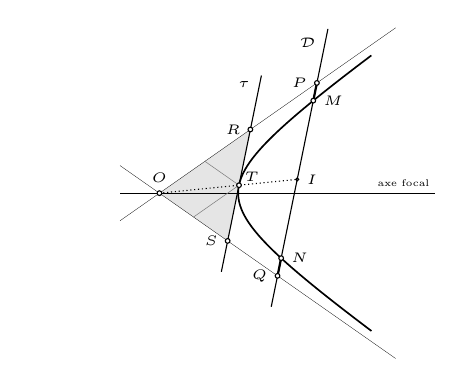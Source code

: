 \usetikzlibrary{intersections}
% layers (definition)
\pgfdeclarelayer{foreground}
\pgfsetlayers{main,foreground}
% points (definition)
\tikzset{
  every point/.style = {circle, inner sep={.75\pgflinewidth}, outer sep={-.7\pgflinewidth}, draw, fill=white, opacity=1, solid},
  point/.style={insert path={node[every point, #1]{}}},
  point/.default={},
  colored point/.style = {point={fill=#1}},
}
% picture
\begin{tikzpicture}[font=\tiny,yscale=.7]

  \draw[ultra thin] (-.5,0) -- +(4,0) node[above, scale=.7, pos=.9]{axe focal};
  \draw[ultra thin, name path=A1] (0,0) +(-.5,-.5)-- +(3,3);
  \draw[ultra thin, name path=A2] (0,0) +(-.5,.5)-- +(3,-3);
  \draw[semithick, name path=hyp, domain=-2.5:2.5, samples=100] plot ({sqrt(\x*\x+1)}, \x);

  \begin{pgfonlayer}{foreground}
    \path (0,0) coordinate (O) node[thick, point, above] {$O$};
    \path (2,2) coordinate (P) node[thick, point, left] {$P$};
    \path (1.5,-1.5) coordinate (Q) node[thick, point, left] {$Q$};
    \path[name path=PQ] (P)--(Q);
    \path [name intersections={of=hyp and PQ, by={N,M}}];
    \path (M) node[thick, point, right]{$M$};
    \path (N) node[thick, point, right]{$N$};
    \path ($(M)!.5!(N)$) coordinate (I) node[point, right] {$I$};
    \path[name path=OI] (O)--(I);
    \path [name intersections={of=hyp and OI, by={T}}];
    \path (T) node[thick, point, above right, inner sep=.17em,yshift=-.07em]{$T$};
    \path ($(T)+($(P)-(I)$)$) coordinate (TP);
    \path ($(T)+($(Q)-(I)$)$) coordinate (TQ);
    \path[name path=tan] (TP)--(TQ);
    \path [name intersections={of=A1 and tan, by={R}}];
    \path [name intersections={of=A2 and tan, by={S}}];
    \path (R) node[thick, point, left]{$R$};
    \path (S) node[thick, point, left]{$S$};
  \end{pgfonlayer}

  \fill[black, opacity=.1] (O) -- (S) -- (R) -- cycle;
  \draw[shorten >= -.4cm, shorten <= -.7cm] (P) -- (Q) node[pos=-.21,left]{$\mathcal{D}$};
  \draw[thick] (P) -- (M) (Q) -- (N);
  \draw[shorten >= -.4cm, shorten <= -.7cm] (R) -- (S)  node[pos=-.4,left]{$\tau$};
  \draw[densely dotted] (O) -- (I);
  \draw[help lines] ($(O)!(T)!(R)$) -- (T) -- ($(O)!(T)!(S)$);

\end{tikzpicture}
